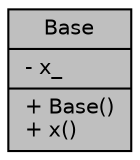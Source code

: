 digraph "Base"
{
  edge [fontname="Helvetica",fontsize="10",labelfontname="Helvetica",labelfontsize="10"];
  node [fontname="Helvetica",fontsize="10",shape=record];
  Node1 [label="{Base\n|- x_\l|+ Base()\l+ x()\l}",height=0.2,width=0.4,color="black", fillcolor="grey75", style="filled", fontcolor="black"];
}
